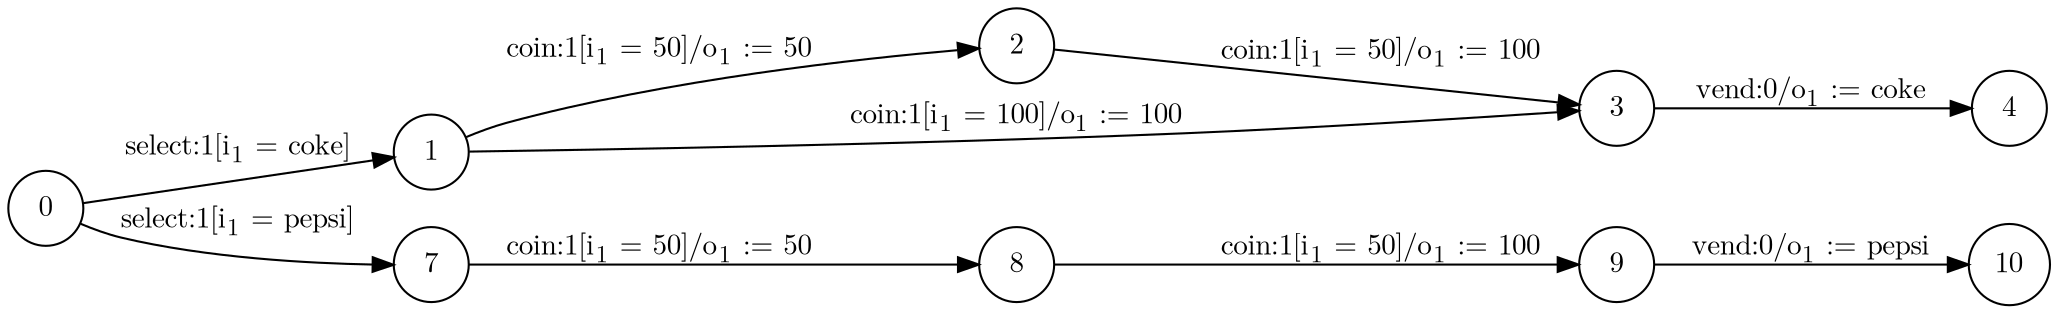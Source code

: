 digraph EFSM{
graph [rankdir="LR", fontname="Latin Modern Math"];
node [color="black", fillcolor="white", shape="circle", style="filled", fontname="Latin Modern Math"];
edge [fontname="Latin Modern Math"];
0->1[label=<select:1&#91;i<sub>1</sub> = coke&#93;>]
0->7[label=<select:1&#91;i<sub>1</sub> = pepsi&#93;>]
1->2[label=<coin:1&#91;i<sub>1</sub> = 50&#93;/o<sub>1</sub> := 50>]
1->3[label=<coin:1&#91;i<sub>1</sub> = 100&#93;/o<sub>1</sub> := 100>]
2->3[label=<coin:1&#91;i<sub>1</sub> = 50&#93;/o<sub>1</sub> := 100>]
3->4[label=<vend:0/o<sub>1</sub> := coke>]
7->8[label=<coin:1&#91;i<sub>1</sub> = 50&#93;/o<sub>1</sub> := 50>]
8->9[label=<coin:1&#91;i<sub>1</sub> = 50&#93;/o<sub>1</sub> := 100>]
9->10[label=<vend:0/o<sub>1</sub> := pepsi>]
}